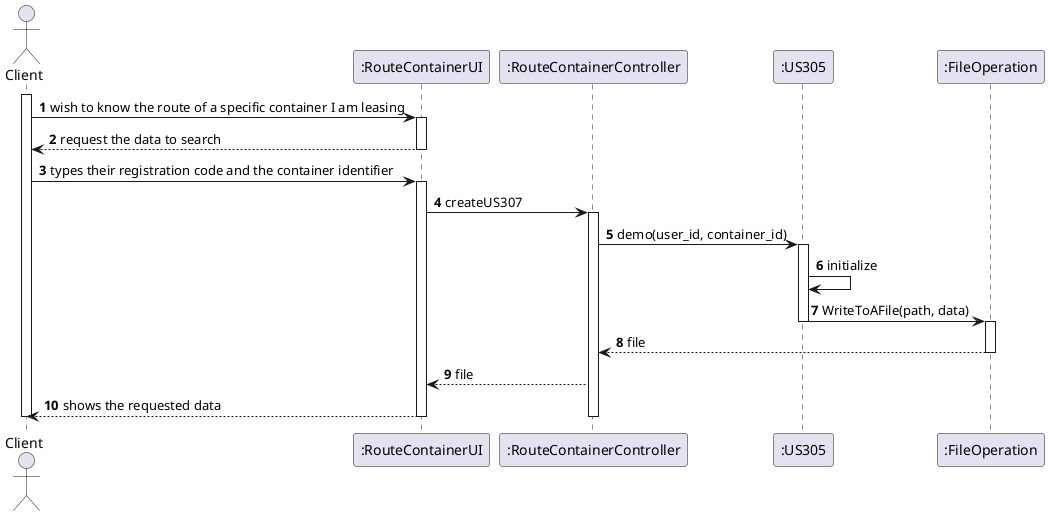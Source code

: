 @startuml
actor "Client" as Adm
participant ":RouteContainerUI" as System
participant ":RouteContainerController" as SSC
participant ":US305" as us
participant ":FileOperation" as f

autonumber

activate Adm

Adm -> System: wish to know the route of a specific container I am leasing

activate System

System --> Adm: request the data to search

deactivate System

Adm -> System: types their registration code and the container identifier

activate System

System -> SSC: createUS307

activate SSC

SSC -> us: demo(user_id, container_id)

activate us

us -> us: initialize

us -> f: WriteToAFile(path, data)

deactivate us

activate f

f --> SSC: file

deactivate f

SSC --> System: file

System --> Adm: shows the requested data

deactivate SSC

deactivate System

deactivate Adm
@enduml